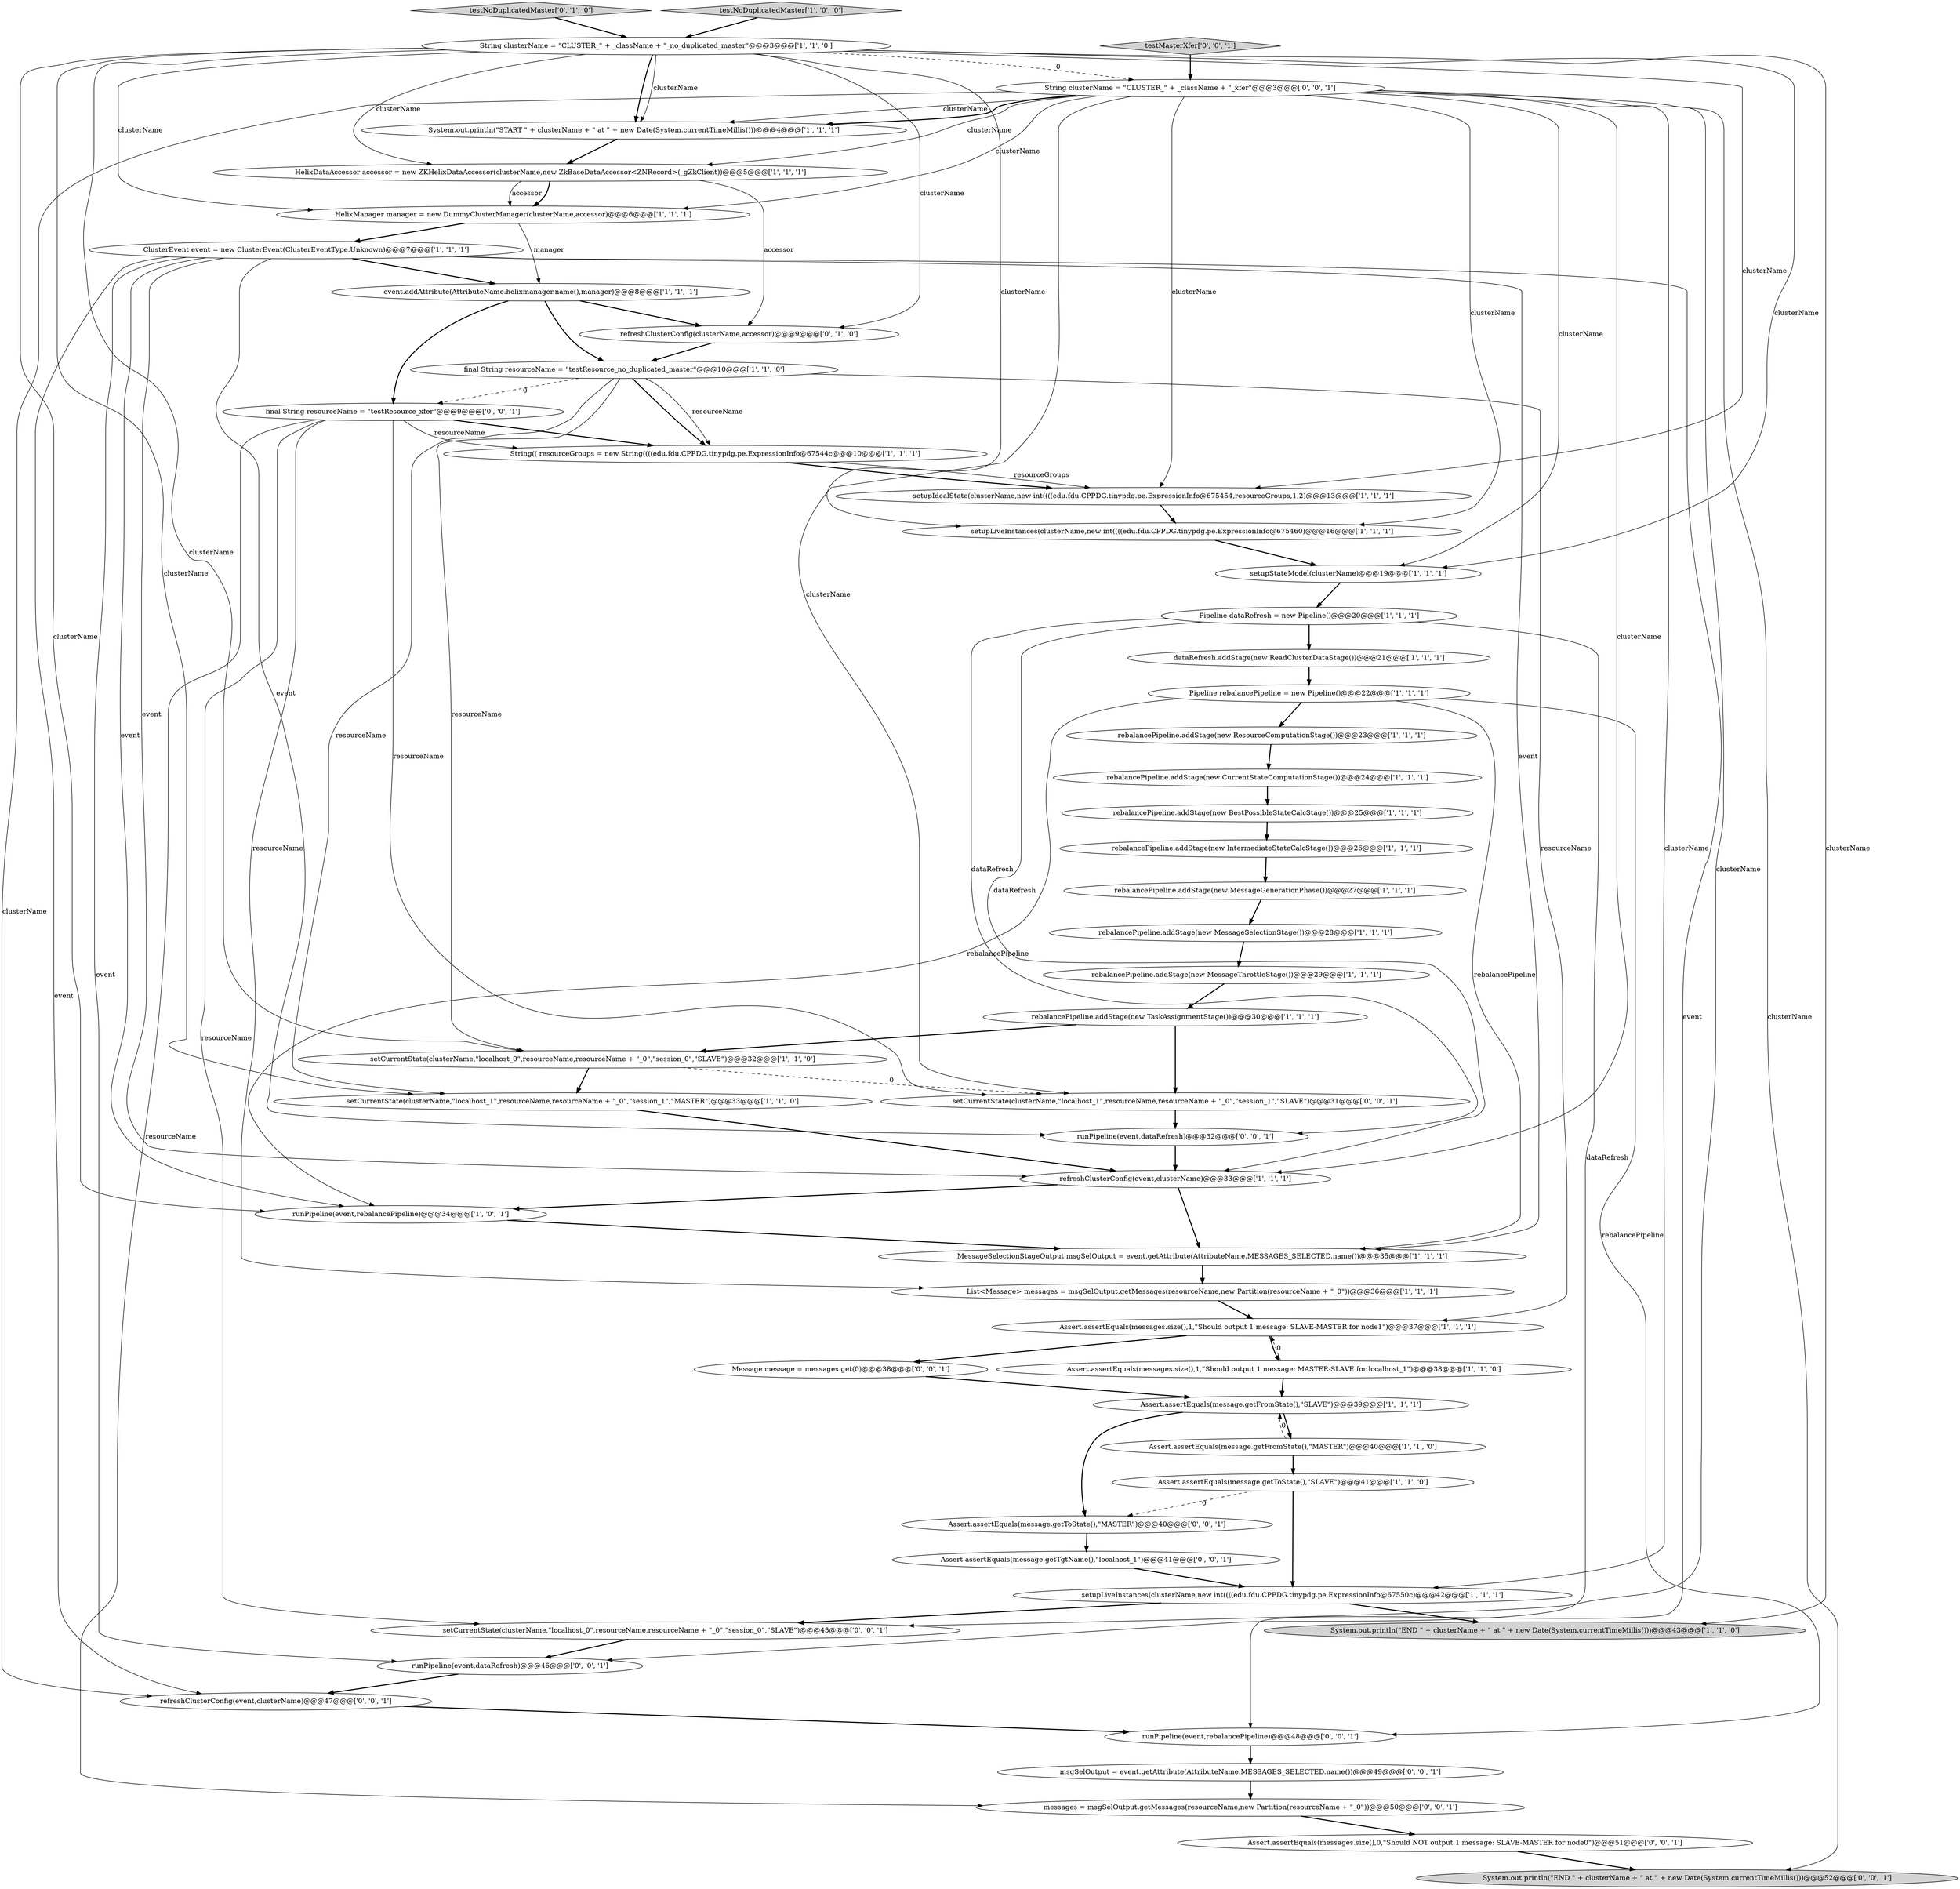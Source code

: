 digraph {
47 [style = filled, label = "setCurrentState(clusterName,\"localhost_0\",resourceName,resourceName + \"_0\",\"session_0\",\"SLAVE\")@@@45@@@['0', '0', '1']", fillcolor = white, shape = ellipse image = "AAA0AAABBB3BBB"];
12 [style = filled, label = "rebalancePipeline.addStage(new TaskAssignmentStage())@@@30@@@['1', '1', '1']", fillcolor = white, shape = ellipse image = "AAA0AAABBB1BBB"];
36 [style = filled, label = "testNoDuplicatedMaster['0', '1', '0']", fillcolor = lightgray, shape = diamond image = "AAA0AAABBB2BBB"];
38 [style = filled, label = "messages = msgSelOutput.getMessages(resourceName,new Partition(resourceName + \"_0\"))@@@50@@@['0', '0', '1']", fillcolor = white, shape = ellipse image = "AAA0AAABBB3BBB"];
5 [style = filled, label = "setCurrentState(clusterName,\"localhost_0\",resourceName,resourceName + \"_0\",\"session_0\",\"SLAVE\")@@@32@@@['1', '1', '0']", fillcolor = white, shape = ellipse image = "AAA0AAABBB1BBB"];
4 [style = filled, label = "testNoDuplicatedMaster['1', '0', '0']", fillcolor = lightgray, shape = diamond image = "AAA0AAABBB1BBB"];
24 [style = filled, label = "rebalancePipeline.addStage(new MessageSelectionStage())@@@28@@@['1', '1', '1']", fillcolor = white, shape = ellipse image = "AAA0AAABBB1BBB"];
45 [style = filled, label = "Assert.assertEquals(message.getToState(),\"MASTER\")@@@40@@@['0', '0', '1']", fillcolor = white, shape = ellipse image = "AAA0AAABBB3BBB"];
46 [style = filled, label = "runPipeline(event,dataRefresh)@@@32@@@['0', '0', '1']", fillcolor = white, shape = ellipse image = "AAA0AAABBB3BBB"];
0 [style = filled, label = "rebalancePipeline.addStage(new MessageGenerationPhase())@@@27@@@['1', '1', '1']", fillcolor = white, shape = ellipse image = "AAA0AAABBB1BBB"];
26 [style = filled, label = "System.out.println(\"END \" + clusterName + \" at \" + new Date(System.currentTimeMillis()))@@@43@@@['1', '1', '0']", fillcolor = lightgray, shape = ellipse image = "AAA0AAABBB1BBB"];
34 [style = filled, label = "System.out.println(\"START \" + clusterName + \" at \" + new Date(System.currentTimeMillis()))@@@4@@@['1', '1', '1']", fillcolor = white, shape = ellipse image = "AAA0AAABBB1BBB"];
18 [style = filled, label = "dataRefresh.addStage(new ReadClusterDataStage())@@@21@@@['1', '1', '1']", fillcolor = white, shape = ellipse image = "AAA0AAABBB1BBB"];
17 [style = filled, label = "setupLiveInstances(clusterName,new int((((edu.fdu.CPPDG.tinypdg.pe.ExpressionInfo@675460)@@@16@@@['1', '1', '1']", fillcolor = white, shape = ellipse image = "AAA0AAABBB1BBB"];
41 [style = filled, label = "final String resourceName = \"testResource_xfer\"@@@9@@@['0', '0', '1']", fillcolor = white, shape = ellipse image = "AAA0AAABBB3BBB"];
10 [style = filled, label = "Assert.assertEquals(message.getFromState(),\"MASTER\")@@@40@@@['1', '1', '0']", fillcolor = white, shape = ellipse image = "AAA0AAABBB1BBB"];
20 [style = filled, label = "setupLiveInstances(clusterName,new int((((edu.fdu.CPPDG.tinypdg.pe.ExpressionInfo@67550c)@@@42@@@['1', '1', '1']", fillcolor = white, shape = ellipse image = "AAA0AAABBB1BBB"];
11 [style = filled, label = "final String resourceName = \"testResource_no_duplicated_master\"@@@10@@@['1', '1', '0']", fillcolor = white, shape = ellipse image = "AAA0AAABBB1BBB"];
14 [style = filled, label = "MessageSelectionStageOutput msgSelOutput = event.getAttribute(AttributeName.MESSAGES_SELECTED.name())@@@35@@@['1', '1', '1']", fillcolor = white, shape = ellipse image = "AAA0AAABBB1BBB"];
16 [style = filled, label = "List<Message> messages = msgSelOutput.getMessages(resourceName,new Partition(resourceName + \"_0\"))@@@36@@@['1', '1', '1']", fillcolor = white, shape = ellipse image = "AAA0AAABBB1BBB"];
30 [style = filled, label = "String(( resourceGroups = new String((((edu.fdu.CPPDG.tinypdg.pe.ExpressionInfo@67544c@@@10@@@['1', '1', '1']", fillcolor = white, shape = ellipse image = "AAA0AAABBB1BBB"];
35 [style = filled, label = "rebalancePipeline.addStage(new MessageThrottleStage())@@@29@@@['1', '1', '1']", fillcolor = white, shape = ellipse image = "AAA0AAABBB1BBB"];
31 [style = filled, label = "refreshClusterConfig(event,clusterName)@@@33@@@['1', '1', '1']", fillcolor = white, shape = ellipse image = "AAA0AAABBB1BBB"];
13 [style = filled, label = "runPipeline(event,rebalancePipeline)@@@34@@@['1', '0', '1']", fillcolor = white, shape = ellipse image = "AAA0AAABBB1BBB"];
21 [style = filled, label = "rebalancePipeline.addStage(new CurrentStateComputationStage())@@@24@@@['1', '1', '1']", fillcolor = white, shape = ellipse image = "AAA0AAABBB1BBB"];
29 [style = filled, label = "rebalancePipeline.addStage(new BestPossibleStateCalcStage())@@@25@@@['1', '1', '1']", fillcolor = white, shape = ellipse image = "AAA0AAABBB1BBB"];
42 [style = filled, label = "String clusterName = \"CLUSTER_\" + _className + \"_xfer\"@@@3@@@['0', '0', '1']", fillcolor = white, shape = ellipse image = "AAA0AAABBB3BBB"];
19 [style = filled, label = "setupIdealState(clusterName,new int((((edu.fdu.CPPDG.tinypdg.pe.ExpressionInfo@675454,resourceGroups,1,2)@@@13@@@['1', '1', '1']", fillcolor = white, shape = ellipse image = "AAA0AAABBB1BBB"];
48 [style = filled, label = "runPipeline(event,dataRefresh)@@@46@@@['0', '0', '1']", fillcolor = white, shape = ellipse image = "AAA0AAABBB3BBB"];
51 [style = filled, label = "testMasterXfer['0', '0', '1']", fillcolor = lightgray, shape = diamond image = "AAA0AAABBB3BBB"];
53 [style = filled, label = "setCurrentState(clusterName,\"localhost_1\",resourceName,resourceName + \"_0\",\"session_1\",\"SLAVE\")@@@31@@@['0', '0', '1']", fillcolor = white, shape = ellipse image = "AAA0AAABBB3BBB"];
49 [style = filled, label = "refreshClusterConfig(event,clusterName)@@@47@@@['0', '0', '1']", fillcolor = white, shape = ellipse image = "AAA0AAABBB3BBB"];
25 [style = filled, label = "ClusterEvent event = new ClusterEvent(ClusterEventType.Unknown)@@@7@@@['1', '1', '1']", fillcolor = white, shape = ellipse image = "AAA0AAABBB1BBB"];
1 [style = filled, label = "Assert.assertEquals(message.getToState(),\"SLAVE\")@@@41@@@['1', '1', '0']", fillcolor = white, shape = ellipse image = "AAA0AAABBB1BBB"];
8 [style = filled, label = "Assert.assertEquals(messages.size(),1,\"Should output 1 message: SLAVE-MASTER for node1\")@@@37@@@['1', '1', '1']", fillcolor = white, shape = ellipse image = "AAA0AAABBB1BBB"];
27 [style = filled, label = "rebalancePipeline.addStage(new IntermediateStateCalcStage())@@@26@@@['1', '1', '1']", fillcolor = white, shape = ellipse image = "AAA0AAABBB1BBB"];
40 [style = filled, label = "Assert.assertEquals(message.getTgtName(),\"localhost_1\")@@@41@@@['0', '0', '1']", fillcolor = white, shape = ellipse image = "AAA0AAABBB3BBB"];
28 [style = filled, label = "Pipeline rebalancePipeline = new Pipeline()@@@22@@@['1', '1', '1']", fillcolor = white, shape = ellipse image = "AAA0AAABBB1BBB"];
33 [style = filled, label = "setupStateModel(clusterName)@@@19@@@['1', '1', '1']", fillcolor = white, shape = ellipse image = "AAA0AAABBB1BBB"];
7 [style = filled, label = "String clusterName = \"CLUSTER_\" + _className + \"_no_duplicated_master\"@@@3@@@['1', '1', '0']", fillcolor = white, shape = ellipse image = "AAA0AAABBB1BBB"];
23 [style = filled, label = "Pipeline dataRefresh = new Pipeline()@@@20@@@['1', '1', '1']", fillcolor = white, shape = ellipse image = "AAA0AAABBB1BBB"];
50 [style = filled, label = "runPipeline(event,rebalancePipeline)@@@48@@@['0', '0', '1']", fillcolor = white, shape = ellipse image = "AAA0AAABBB3BBB"];
52 [style = filled, label = "Message message = messages.get(0)@@@38@@@['0', '0', '1']", fillcolor = white, shape = ellipse image = "AAA0AAABBB3BBB"];
44 [style = filled, label = "System.out.println(\"END \" + clusterName + \" at \" + new Date(System.currentTimeMillis()))@@@52@@@['0', '0', '1']", fillcolor = lightgray, shape = ellipse image = "AAA0AAABBB3BBB"];
2 [style = filled, label = "Assert.assertEquals(messages.size(),1,\"Should output 1 message: MASTER-SLAVE for localhost_1\")@@@38@@@['1', '1', '0']", fillcolor = white, shape = ellipse image = "AAA0AAABBB1BBB"];
6 [style = filled, label = "HelixDataAccessor accessor = new ZKHelixDataAccessor(clusterName,new ZkBaseDataAccessor<ZNRecord>(_gZkClient))@@@5@@@['1', '1', '1']", fillcolor = white, shape = ellipse image = "AAA0AAABBB1BBB"];
37 [style = filled, label = "refreshClusterConfig(clusterName,accessor)@@@9@@@['0', '1', '0']", fillcolor = white, shape = ellipse image = "AAA1AAABBB2BBB"];
3 [style = filled, label = "rebalancePipeline.addStage(new ResourceComputationStage())@@@23@@@['1', '1', '1']", fillcolor = white, shape = ellipse image = "AAA0AAABBB1BBB"];
15 [style = filled, label = "event.addAttribute(AttributeName.helixmanager.name(),manager)@@@8@@@['1', '1', '1']", fillcolor = white, shape = ellipse image = "AAA0AAABBB1BBB"];
43 [style = filled, label = "msgSelOutput = event.getAttribute(AttributeName.MESSAGES_SELECTED.name())@@@49@@@['0', '0', '1']", fillcolor = white, shape = ellipse image = "AAA0AAABBB3BBB"];
9 [style = filled, label = "setCurrentState(clusterName,\"localhost_1\",resourceName,resourceName + \"_0\",\"session_1\",\"MASTER\")@@@33@@@['1', '1', '0']", fillcolor = white, shape = ellipse image = "AAA0AAABBB1BBB"];
22 [style = filled, label = "HelixManager manager = new DummyClusterManager(clusterName,accessor)@@@6@@@['1', '1', '1']", fillcolor = white, shape = ellipse image = "AAA0AAABBB1BBB"];
32 [style = filled, label = "Assert.assertEquals(message.getFromState(),\"SLAVE\")@@@39@@@['1', '1', '1']", fillcolor = white, shape = ellipse image = "AAA0AAABBB1BBB"];
39 [style = filled, label = "Assert.assertEquals(messages.size(),0,\"Should NOT output 1 message: SLAVE-MASTER for node0\")@@@51@@@['0', '0', '1']", fillcolor = white, shape = ellipse image = "AAA0AAABBB3BBB"];
10->32 [style = dashed, label="0"];
28->3 [style = bold, label=""];
42->6 [style = solid, label="clusterName"];
41->16 [style = solid, label="resourceName"];
41->53 [style = solid, label="resourceName"];
9->31 [style = bold, label=""];
8->52 [style = bold, label=""];
20->47 [style = bold, label=""];
23->31 [style = solid, label="dataRefresh"];
6->22 [style = bold, label=""];
18->28 [style = bold, label=""];
25->31 [style = solid, label="event"];
52->32 [style = bold, label=""];
25->46 [style = solid, label="event"];
33->23 [style = bold, label=""];
7->22 [style = solid, label="clusterName"];
42->31 [style = solid, label="clusterName"];
36->7 [style = bold, label=""];
42->49 [style = solid, label="clusterName"];
25->14 [style = solid, label="event"];
41->30 [style = solid, label="resourceName"];
6->37 [style = solid, label="accessor"];
7->9 [style = solid, label="clusterName"];
7->5 [style = solid, label="clusterName"];
11->9 [style = solid, label="resourceName"];
38->39 [style = bold, label=""];
42->34 [style = solid, label="clusterName"];
24->35 [style = bold, label=""];
50->43 [style = bold, label=""];
41->30 [style = bold, label=""];
42->22 [style = solid, label="clusterName"];
42->53 [style = solid, label="clusterName"];
46->31 [style = bold, label=""];
16->8 [style = bold, label=""];
51->42 [style = bold, label=""];
11->30 [style = solid, label="resourceName"];
42->34 [style = bold, label=""];
11->30 [style = bold, label=""];
42->20 [style = solid, label="clusterName"];
8->2 [style = bold, label=""];
22->15 [style = solid, label="manager"];
22->25 [style = bold, label=""];
42->47 [style = solid, label="clusterName"];
32->10 [style = bold, label=""];
5->53 [style = dashed, label="0"];
15->41 [style = bold, label=""];
2->32 [style = bold, label=""];
28->50 [style = solid, label="rebalancePipeline"];
23->18 [style = bold, label=""];
30->19 [style = solid, label="resourceGroups"];
41->38 [style = solid, label="resourceName"];
7->33 [style = solid, label="clusterName"];
31->14 [style = bold, label=""];
25->15 [style = bold, label=""];
39->44 [style = bold, label=""];
17->33 [style = bold, label=""];
42->19 [style = solid, label="clusterName"];
25->13 [style = solid, label="event"];
7->6 [style = solid, label="clusterName"];
6->22 [style = solid, label="accessor"];
29->27 [style = bold, label=""];
53->46 [style = bold, label=""];
4->7 [style = bold, label=""];
14->16 [style = bold, label=""];
45->40 [style = bold, label=""];
34->6 [style = bold, label=""];
7->19 [style = solid, label="clusterName"];
12->53 [style = bold, label=""];
3->21 [style = bold, label=""];
2->8 [style = dashed, label="0"];
32->45 [style = bold, label=""];
42->17 [style = solid, label="clusterName"];
41->47 [style = solid, label="resourceName"];
28->14 [style = solid, label="rebalancePipeline"];
47->48 [style = bold, label=""];
7->37 [style = solid, label="clusterName"];
0->24 [style = bold, label=""];
10->1 [style = bold, label=""];
15->11 [style = bold, label=""];
42->44 [style = solid, label="clusterName"];
19->17 [style = bold, label=""];
28->13 [style = solid, label="rebalancePipeline"];
31->13 [style = bold, label=""];
25->48 [style = solid, label="event"];
11->8 [style = solid, label="resourceName"];
1->45 [style = dashed, label="0"];
7->17 [style = solid, label="clusterName"];
7->26 [style = solid, label="clusterName"];
48->49 [style = bold, label=""];
23->46 [style = solid, label="dataRefresh"];
15->37 [style = bold, label=""];
23->48 [style = solid, label="dataRefresh"];
27->0 [style = bold, label=""];
5->9 [style = bold, label=""];
21->29 [style = bold, label=""];
7->13 [style = solid, label="clusterName"];
25->50 [style = solid, label="event"];
12->5 [style = bold, label=""];
42->33 [style = solid, label="clusterName"];
7->34 [style = bold, label=""];
7->42 [style = dashed, label="0"];
11->5 [style = solid, label="resourceName"];
37->11 [style = bold, label=""];
11->41 [style = dashed, label="0"];
35->12 [style = bold, label=""];
1->20 [style = bold, label=""];
25->49 [style = solid, label="event"];
13->14 [style = bold, label=""];
7->34 [style = solid, label="clusterName"];
40->20 [style = bold, label=""];
20->26 [style = bold, label=""];
43->38 [style = bold, label=""];
30->19 [style = bold, label=""];
49->50 [style = bold, label=""];
}
